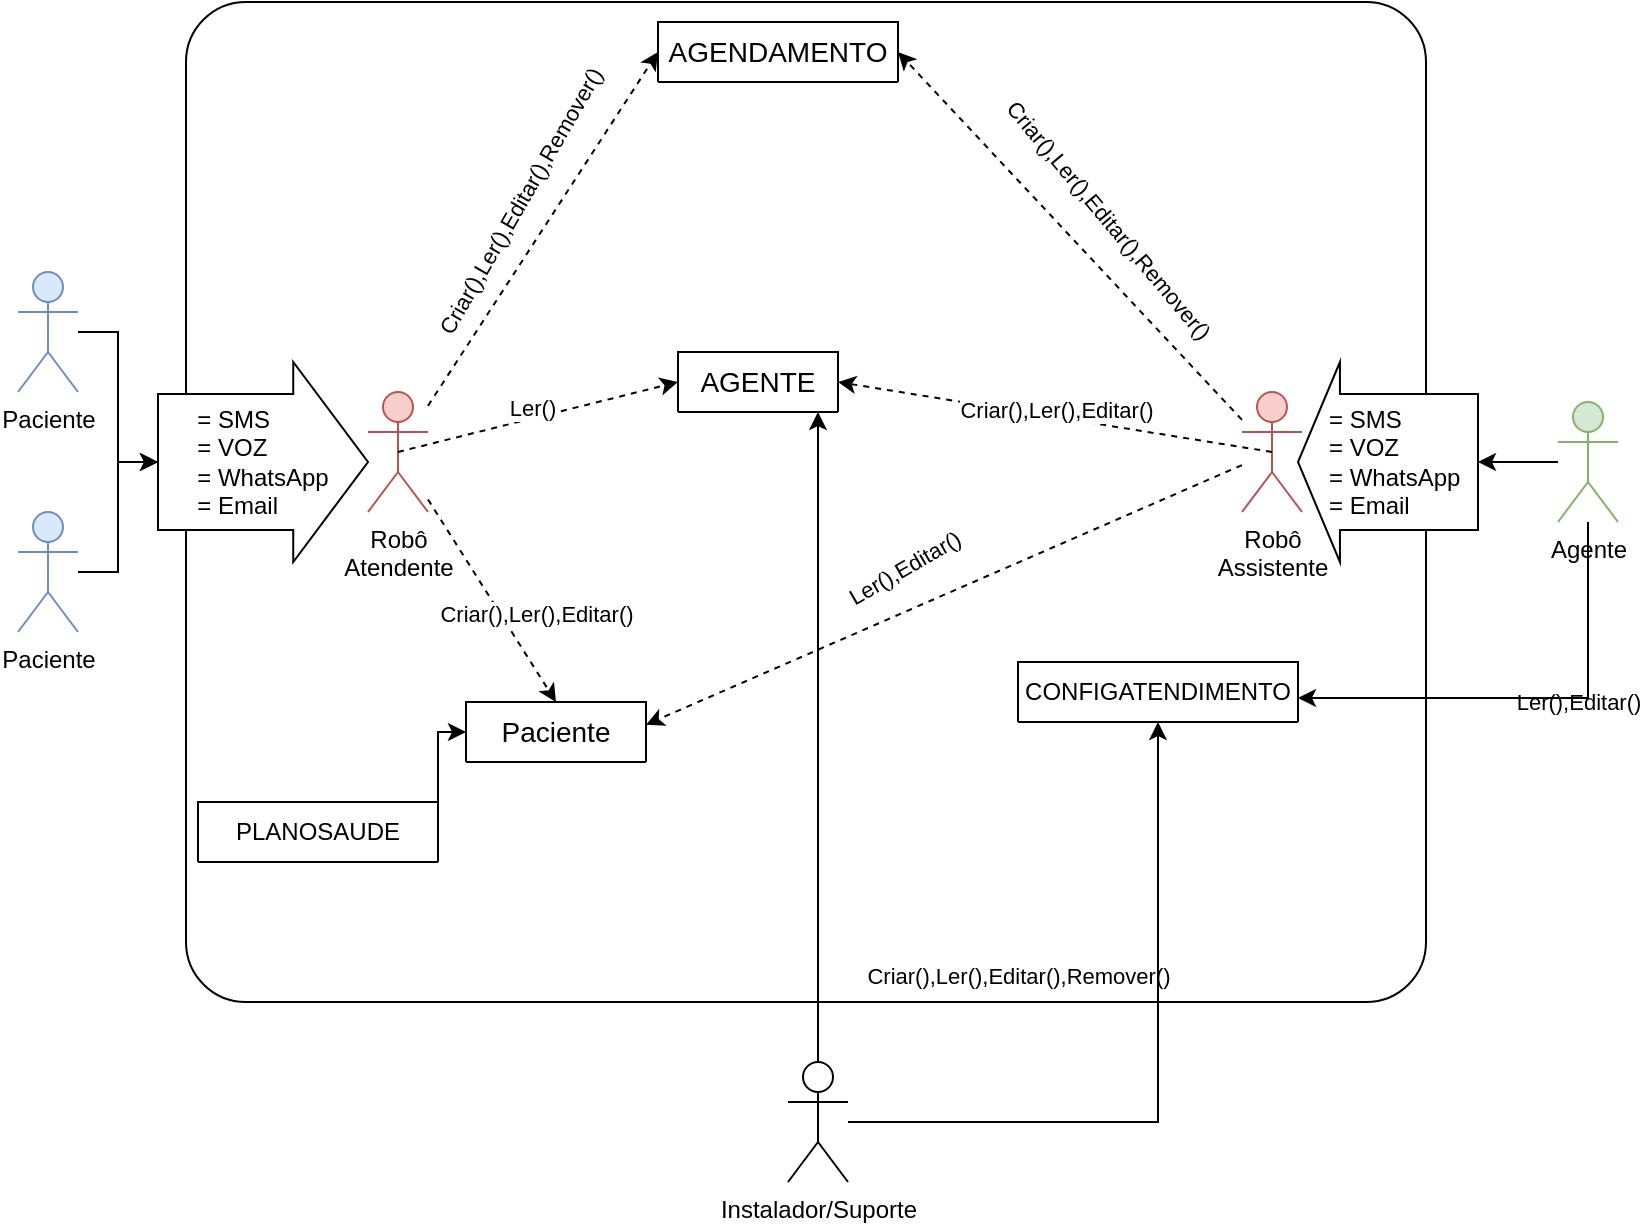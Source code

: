 <mxfile version="22.1.11" type="github">
  <diagram name="Página-1" id="RvI4aXW_b_MmsLsYXffE">
    <mxGraphModel dx="1042" dy="1792" grid="1" gridSize="10" guides="1" tooltips="1" connect="1" arrows="1" fold="1" page="1" pageScale="1" pageWidth="827" pageHeight="1169" math="0" shadow="0">
      <root>
        <mxCell id="0" />
        <mxCell id="1" parent="0" />
        <mxCell id="ttyMI5n3wmWFBCh5jmVv-16" value="" style="rounded=1;whiteSpace=wrap;html=1;arcSize=6;" vertex="1" parent="1">
          <mxGeometry x="104" y="-80" width="620" height="500" as="geometry" />
        </mxCell>
        <mxCell id="ttyMI5n3wmWFBCh5jmVv-18" style="edgeStyle=orthogonalEdgeStyle;rounded=0;orthogonalLoop=1;jettySize=auto;html=1;entryX=0;entryY=0.5;entryDx=0;entryDy=0;entryPerimeter=0;" edge="1" parent="1" source="ttyMI5n3wmWFBCh5jmVv-1" target="ttyMI5n3wmWFBCh5jmVv-32">
          <mxGeometry relative="1" as="geometry" />
        </mxCell>
        <mxCell id="ttyMI5n3wmWFBCh5jmVv-1" value="Paciente" style="shape=umlActor;verticalLabelPosition=bottom;verticalAlign=top;html=1;outlineConnect=0;fillColor=#dae8fc;strokeColor=#6c8ebf;" vertex="1" parent="1">
          <mxGeometry x="20" y="55" width="30" height="60" as="geometry" />
        </mxCell>
        <mxCell id="ttyMI5n3wmWFBCh5jmVv-40" style="edgeStyle=orthogonalEdgeStyle;rounded=0;orthogonalLoop=1;jettySize=auto;html=1;entryX=0;entryY=0.5;entryDx=0;entryDy=0;entryPerimeter=0;" edge="1" parent="1" source="ttyMI5n3wmWFBCh5jmVv-2" target="ttyMI5n3wmWFBCh5jmVv-43">
          <mxGeometry relative="1" as="geometry" />
        </mxCell>
        <mxCell id="ttyMI5n3wmWFBCh5jmVv-2" value="Agente" style="shape=umlActor;verticalLabelPosition=bottom;verticalAlign=top;html=1;outlineConnect=0;fillColor=#d5e8d4;strokeColor=#82b366;" vertex="1" parent="1">
          <mxGeometry x="790" y="120" width="30" height="60" as="geometry" />
        </mxCell>
        <mxCell id="ttyMI5n3wmWFBCh5jmVv-5" value="Paciente" style="shape=umlActor;verticalLabelPosition=bottom;verticalAlign=top;html=1;outlineConnect=0;fillColor=#dae8fc;strokeColor=#6c8ebf;" vertex="1" parent="1">
          <mxGeometry x="20" y="175" width="30" height="60" as="geometry" />
        </mxCell>
        <mxCell id="ttyMI5n3wmWFBCh5jmVv-12" value="&lt;font style=&quot;font-size: 14px;&quot;&gt;AGENDAMENTO&lt;/font&gt;" style="swimlane;fontStyle=0;childLayout=stackLayout;horizontal=1;startSize=30;horizontalStack=0;resizeParent=1;resizeParentMax=0;resizeLast=0;collapsible=1;marginBottom=0;whiteSpace=wrap;html=1;" vertex="1" collapsed="1" parent="1">
          <mxGeometry x="340" y="-70" width="120" height="30" as="geometry">
            <mxRectangle x="340" y="-70" width="180" height="150" as="alternateBounds" />
          </mxGeometry>
        </mxCell>
        <mxCell id="ttyMI5n3wmWFBCh5jmVv-13" value="DataInicio DATA&lt;br style=&quot;border-color: var(--border-color); text-align: center;&quot;&gt;&lt;span style=&quot;text-align: center;&quot;&gt;Duracaoo DURATION&lt;/span&gt;&lt;br style=&quot;border-color: var(--border-color); text-align: center;&quot;&gt;&lt;span style=&quot;text-align: center;&quot;&gt;Atividade ATIVIDADE&lt;/span&gt;&lt;br style=&quot;border-color: var(--border-color); text-align: center;&quot;&gt;&lt;span style=&quot;text-align: center;&quot;&gt;AgenteExecutor AGENTE&lt;/span&gt;&lt;br style=&quot;border-color: var(--border-color); text-align: center;&quot;&gt;&lt;span style=&quot;text-align: center;&quot;&gt;Paciente PACIENTE&lt;br&gt;MeioPagamento MEIOSPAG&lt;br&gt;Confimado BOOLEAN&lt;br&gt;Pagamento BOOLEAN&lt;br&gt;&lt;/span&gt;" style="text;strokeColor=none;fillColor=none;align=left;verticalAlign=middle;spacingLeft=4;spacingRight=4;overflow=hidden;points=[[0,0.5],[1,0.5]];portConstraint=eastwest;rotatable=0;whiteSpace=wrap;html=1;" vertex="1" parent="ttyMI5n3wmWFBCh5jmVv-12">
          <mxGeometry y="30" width="180" height="120" as="geometry" />
        </mxCell>
        <mxCell id="ttyMI5n3wmWFBCh5jmVv-20" value="" style="endArrow=classic;html=1;rounded=0;entryX=0;entryY=0.5;entryDx=0;entryDy=0;dashed=1;" edge="1" parent="1" source="ttyMI5n3wmWFBCh5jmVv-30" target="ttyMI5n3wmWFBCh5jmVv-12">
          <mxGeometry width="50" height="50" relative="1" as="geometry">
            <mxPoint x="290" y="150" as="sourcePoint" />
            <mxPoint x="210" y="110" as="targetPoint" />
          </mxGeometry>
        </mxCell>
        <mxCell id="ttyMI5n3wmWFBCh5jmVv-21" value="Criar(),Ler(),Editar(),Remover()" style="edgeLabel;html=1;align=center;verticalAlign=middle;resizable=0;points=[];rotation=-60;" vertex="1" connectable="0" parent="ttyMI5n3wmWFBCh5jmVv-20">
          <mxGeometry x="-0.265" y="2" relative="1" as="geometry">
            <mxPoint x="5" y="-36" as="offset" />
          </mxGeometry>
        </mxCell>
        <mxCell id="ttyMI5n3wmWFBCh5jmVv-23" value="&lt;font style=&quot;font-size: 14px;&quot;&gt;Paciente&lt;/font&gt;" style="swimlane;fontStyle=0;childLayout=stackLayout;horizontal=1;startSize=30;horizontalStack=0;resizeParent=1;resizeParentMax=0;resizeLast=0;collapsible=1;marginBottom=0;whiteSpace=wrap;html=1;" vertex="1" collapsed="1" parent="1">
          <mxGeometry x="244" y="270" width="90" height="30" as="geometry">
            <mxRectangle x="244" y="270" width="170" height="130" as="alternateBounds" />
          </mxGeometry>
        </mxCell>
        <mxCell id="ttyMI5n3wmWFBCh5jmVv-24" value="Nome STRING&lt;br&gt;CPF INT&lt;br&gt;NrCelular INT&lt;br&gt;Email STRING&lt;br&gt;Endereço STRING&lt;br&gt;PlanoSaude PLANOSAUDE" style="text;strokeColor=none;fillColor=none;align=left;verticalAlign=middle;spacingLeft=4;spacingRight=4;overflow=hidden;points=[[0,0.5],[1,0.5]];portConstraint=eastwest;rotatable=0;whiteSpace=wrap;html=1;" vertex="1" parent="ttyMI5n3wmWFBCh5jmVv-23">
          <mxGeometry y="30" width="170" height="100" as="geometry" />
        </mxCell>
        <mxCell id="ttyMI5n3wmWFBCh5jmVv-27" value="" style="endArrow=classic;html=1;rounded=0;entryX=0.5;entryY=0;entryDx=0;entryDy=0;dashed=1;" edge="1" parent="1" source="ttyMI5n3wmWFBCh5jmVv-30" target="ttyMI5n3wmWFBCh5jmVv-23">
          <mxGeometry width="50" height="50" relative="1" as="geometry">
            <mxPoint x="290" y="160" as="sourcePoint" />
            <mxPoint x="364" y="115" as="targetPoint" />
          </mxGeometry>
        </mxCell>
        <mxCell id="ttyMI5n3wmWFBCh5jmVv-28" value="Criar(),Ler(),Editar()" style="edgeLabel;html=1;align=center;verticalAlign=middle;resizable=0;points=[];rotation=0;" vertex="1" connectable="0" parent="ttyMI5n3wmWFBCh5jmVv-27">
          <mxGeometry x="-0.265" y="2" relative="1" as="geometry">
            <mxPoint x="29" y="21" as="offset" />
          </mxGeometry>
        </mxCell>
        <mxCell id="ttyMI5n3wmWFBCh5jmVv-37" style="edgeStyle=orthogonalEdgeStyle;rounded=0;orthogonalLoop=1;jettySize=auto;html=1;" edge="1" parent="1" source="ttyMI5n3wmWFBCh5jmVv-29" target="ttyMI5n3wmWFBCh5jmVv-34">
          <mxGeometry relative="1" as="geometry">
            <Array as="points">
              <mxPoint x="420" y="240" />
              <mxPoint x="420" y="240" />
            </Array>
          </mxGeometry>
        </mxCell>
        <mxCell id="ttyMI5n3wmWFBCh5jmVv-38" value="Criar(),Ler(),Editar(),Remover()" style="edgeLabel;html=1;align=center;verticalAlign=middle;resizable=0;points=[];" vertex="1" connectable="0" parent="ttyMI5n3wmWFBCh5jmVv-37">
          <mxGeometry x="0.52" relative="1" as="geometry">
            <mxPoint x="100" y="204" as="offset" />
          </mxGeometry>
        </mxCell>
        <mxCell id="ttyMI5n3wmWFBCh5jmVv-57" style="edgeStyle=orthogonalEdgeStyle;rounded=0;orthogonalLoop=1;jettySize=auto;html=1;entryX=0.5;entryY=1;entryDx=0;entryDy=0;" edge="1" parent="1" source="ttyMI5n3wmWFBCh5jmVv-29" target="ttyMI5n3wmWFBCh5jmVv-53">
          <mxGeometry relative="1" as="geometry" />
        </mxCell>
        <mxCell id="ttyMI5n3wmWFBCh5jmVv-29" value="Instalador/Suporte" style="shape=umlActor;verticalLabelPosition=bottom;verticalAlign=top;html=1;outlineConnect=0;" vertex="1" parent="1">
          <mxGeometry x="405" y="450" width="30" height="60" as="geometry" />
        </mxCell>
        <mxCell id="ttyMI5n3wmWFBCh5jmVv-30" value="Robô&lt;br&gt;Atendente" style="shape=umlActor;verticalLabelPosition=bottom;verticalAlign=top;html=1;outlineConnect=0;fillColor=#f8cecc;strokeColor=#b85450;" vertex="1" parent="1">
          <mxGeometry x="195" y="115" width="30" height="60" as="geometry" />
        </mxCell>
        <mxCell id="ttyMI5n3wmWFBCh5jmVv-32" value="&lt;div style=&quot;text-align: left;&quot;&gt;&lt;span style=&quot;background-color: initial;&quot;&gt;= SMS&lt;/span&gt;&lt;/div&gt;&lt;div style=&quot;text-align: left;&quot;&gt;&lt;span style=&quot;background-color: initial;&quot;&gt;= VOZ&lt;/span&gt;&lt;/div&gt;&lt;div style=&quot;text-align: left;&quot;&gt;&lt;span style=&quot;background-color: initial;&quot;&gt;= WhatsApp&lt;/span&gt;&lt;/div&gt;&lt;div style=&quot;text-align: left;&quot;&gt;&lt;span style=&quot;background-color: initial;&quot;&gt;= Email&lt;/span&gt;&lt;/div&gt;" style="shape=singleArrow;whiteSpace=wrap;html=1;arrowWidth=0.68;arrowSize=0.356;" vertex="1" parent="1">
          <mxGeometry x="90" y="100" width="105" height="100" as="geometry" />
        </mxCell>
        <mxCell id="ttyMI5n3wmWFBCh5jmVv-33" value="&lt;font style=&quot;font-size: 14px;&quot;&gt;AGENTE&lt;/font&gt;" style="swimlane;fontStyle=0;childLayout=stackLayout;horizontal=1;startSize=30;horizontalStack=0;resizeParent=1;resizeParentMax=0;resizeLast=0;collapsible=1;marginBottom=0;whiteSpace=wrap;html=1;" vertex="1" collapsed="1" parent="1">
          <mxGeometry x="350" y="95" width="80" height="30" as="geometry">
            <mxRectangle x="350" y="95" width="140" height="100" as="alternateBounds" />
          </mxGeometry>
        </mxCell>
        <mxCell id="ttyMI5n3wmWFBCh5jmVv-34" value="Nome STRING&lt;br&gt;CPF INT&lt;br&gt;Celular INT&lt;br&gt;Especialidade STRING" style="text;strokeColor=none;fillColor=none;align=left;verticalAlign=middle;spacingLeft=4;spacingRight=4;overflow=hidden;points=[[0,0.5],[1,0.5]];portConstraint=eastwest;rotatable=0;whiteSpace=wrap;html=1;" vertex="1" parent="ttyMI5n3wmWFBCh5jmVv-33">
          <mxGeometry y="30" width="140" height="70" as="geometry" />
        </mxCell>
        <mxCell id="ttyMI5n3wmWFBCh5jmVv-39" value="Robô&lt;br&gt;Assistente" style="shape=umlActor;verticalLabelPosition=bottom;verticalAlign=top;html=1;outlineConnect=0;fillColor=#f8cecc;strokeColor=#b85450;" vertex="1" parent="1">
          <mxGeometry x="632" y="115" width="30" height="60" as="geometry" />
        </mxCell>
        <mxCell id="ttyMI5n3wmWFBCh5jmVv-43" value="&lt;div style=&quot;border-color: var(--border-color); text-align: left;&quot;&gt;&amp;nbsp; = SMS&lt;/div&gt;&lt;div style=&quot;border-color: var(--border-color); text-align: left;&quot;&gt;&lt;span style=&quot;border-color: var(--border-color); background-color: initial;&quot;&gt;&amp;nbsp; = VOZ&lt;/span&gt;&lt;/div&gt;&lt;div style=&quot;border-color: var(--border-color); text-align: left;&quot;&gt;&lt;span style=&quot;border-color: var(--border-color); background-color: initial;&quot;&gt;&amp;nbsp; = WhatsApp&lt;/span&gt;&lt;/div&gt;&lt;div style=&quot;border-color: var(--border-color); text-align: left;&quot;&gt;&lt;span style=&quot;border-color: var(--border-color); background-color: initial;&quot;&gt;&amp;nbsp; = Email&lt;/span&gt;&lt;/div&gt;" style="shape=singleArrow;direction=west;whiteSpace=wrap;html=1;arrowWidth=0.68;arrowSize=0.233;" vertex="1" parent="1">
          <mxGeometry x="660" y="100" width="90" height="100" as="geometry" />
        </mxCell>
        <mxCell id="ttyMI5n3wmWFBCh5jmVv-45" value="" style="endArrow=classic;html=1;rounded=0;entryX=0;entryY=0.5;entryDx=0;entryDy=0;dashed=1;exitX=0.5;exitY=0.5;exitDx=0;exitDy=0;exitPerimeter=0;" edge="1" parent="1" source="ttyMI5n3wmWFBCh5jmVv-30" target="ttyMI5n3wmWFBCh5jmVv-33">
          <mxGeometry width="50" height="50" relative="1" as="geometry">
            <mxPoint x="260" y="155" as="sourcePoint" />
            <mxPoint x="425" y="155" as="targetPoint" />
          </mxGeometry>
        </mxCell>
        <mxCell id="ttyMI5n3wmWFBCh5jmVv-46" value="Ler()" style="edgeLabel;html=1;align=center;verticalAlign=middle;resizable=0;points=[];rotation=0;" vertex="1" connectable="0" parent="ttyMI5n3wmWFBCh5jmVv-45">
          <mxGeometry x="-0.265" y="2" relative="1" as="geometry">
            <mxPoint x="16" y="-7" as="offset" />
          </mxGeometry>
        </mxCell>
        <mxCell id="ttyMI5n3wmWFBCh5jmVv-47" value="" style="endArrow=classic;html=1;rounded=0;dashed=1;entryX=1;entryY=0.378;entryDx=0;entryDy=0;entryPerimeter=0;" edge="1" parent="1" source="ttyMI5n3wmWFBCh5jmVv-39" target="ttyMI5n3wmWFBCh5jmVv-24">
          <mxGeometry width="50" height="50" relative="1" as="geometry">
            <mxPoint x="260" y="155" as="sourcePoint" />
            <mxPoint x="690" y="520" as="targetPoint" />
          </mxGeometry>
        </mxCell>
        <mxCell id="ttyMI5n3wmWFBCh5jmVv-63" value="Ler(),Editar()" style="edgeLabel;html=1;align=center;verticalAlign=middle;resizable=0;points=[];rotation=-30;" vertex="1" connectable="0" parent="ttyMI5n3wmWFBCh5jmVv-47">
          <mxGeometry x="0.331" y="1" relative="1" as="geometry">
            <mxPoint x="29" y="-36" as="offset" />
          </mxGeometry>
        </mxCell>
        <mxCell id="ttyMI5n3wmWFBCh5jmVv-49" value="" style="endArrow=classic;html=1;rounded=0;entryX=1;entryY=0.5;entryDx=0;entryDy=0;dashed=1;exitX=0.5;exitY=0.5;exitDx=0;exitDy=0;exitPerimeter=0;" edge="1" parent="1" source="ttyMI5n3wmWFBCh5jmVv-39" target="ttyMI5n3wmWFBCh5jmVv-33">
          <mxGeometry width="50" height="50" relative="1" as="geometry">
            <mxPoint x="644" y="155" as="sourcePoint" />
            <mxPoint x="515" y="155" as="targetPoint" />
          </mxGeometry>
        </mxCell>
        <mxCell id="ttyMI5n3wmWFBCh5jmVv-50" value="Criar(),Ler(),Editar()" style="edgeLabel;html=1;align=center;verticalAlign=middle;resizable=0;points=[];rotation=0;" vertex="1" connectable="0" parent="ttyMI5n3wmWFBCh5jmVv-49">
          <mxGeometry x="-0.265" y="2" relative="1" as="geometry">
            <mxPoint x="-28" y="-10" as="offset" />
          </mxGeometry>
        </mxCell>
        <mxCell id="ttyMI5n3wmWFBCh5jmVv-51" value="" style="endArrow=classic;html=1;rounded=0;entryX=1;entryY=0.5;entryDx=0;entryDy=0;dashed=1;" edge="1" parent="1" source="ttyMI5n3wmWFBCh5jmVv-39" target="ttyMI5n3wmWFBCh5jmVv-12">
          <mxGeometry width="50" height="50" relative="1" as="geometry">
            <mxPoint x="260" y="150" as="sourcePoint" />
            <mxPoint x="410" y="95" as="targetPoint" />
          </mxGeometry>
        </mxCell>
        <mxCell id="ttyMI5n3wmWFBCh5jmVv-52" value="Criar(),Ler(),Editar(),Remover()" style="edgeLabel;html=1;align=center;verticalAlign=middle;resizable=0;points=[];rotation=50;" vertex="1" connectable="0" parent="ttyMI5n3wmWFBCh5jmVv-51">
          <mxGeometry x="-0.265" y="2" relative="1" as="geometry">
            <mxPoint x="-2" y="-34" as="offset" />
          </mxGeometry>
        </mxCell>
        <mxCell id="ttyMI5n3wmWFBCh5jmVv-60" value="Ler(),Editar()" style="edgeLabel;html=1;align=center;verticalAlign=middle;resizable=0;points=[];" vertex="1" connectable="0" parent="1">
          <mxGeometry x="800" y="270" as="geometry" />
        </mxCell>
        <mxCell id="ttyMI5n3wmWFBCh5jmVv-53" value="CONFIGATENDIMENTO" style="swimlane;fontStyle=0;childLayout=stackLayout;horizontal=1;startSize=30;horizontalStack=0;resizeParent=1;resizeParentMax=0;resizeLast=0;collapsible=1;marginBottom=0;whiteSpace=wrap;html=1;" vertex="1" collapsed="1" parent="1">
          <mxGeometry x="520" y="250" width="140" height="30" as="geometry">
            <mxRectangle x="520" y="250" width="190" height="150" as="alternateBounds" />
          </mxGeometry>
        </mxCell>
        <mxCell id="ttyMI5n3wmWFBCh5jmVv-54" value="NomeFantasia STRING&lt;br&gt;HoraInicio TIME&lt;br&gt;DuraAtende DURATION&lt;br&gt;HoraInterval TIME&lt;br&gt;DuraInterval DURATION&lt;br&gt;DiasSemanaAtende DATA.WEEK&lt;br&gt;DuraAtendimento DURATION" style="text;strokeColor=none;fillColor=none;align=left;verticalAlign=middle;spacingLeft=4;spacingRight=4;overflow=hidden;points=[[0,0.5],[1,0.5]];portConstraint=eastwest;rotatable=0;whiteSpace=wrap;html=1;" vertex="1" parent="ttyMI5n3wmWFBCh5jmVv-53">
          <mxGeometry y="30" width="190" height="120" as="geometry" />
        </mxCell>
        <mxCell id="ttyMI5n3wmWFBCh5jmVv-68" style="edgeStyle=orthogonalEdgeStyle;rounded=0;orthogonalLoop=1;jettySize=auto;html=1;entryX=0;entryY=0.5;entryDx=0;entryDy=0;entryPerimeter=0;" edge="1" parent="1" source="ttyMI5n3wmWFBCh5jmVv-5" target="ttyMI5n3wmWFBCh5jmVv-32">
          <mxGeometry relative="1" as="geometry" />
        </mxCell>
        <mxCell id="ttyMI5n3wmWFBCh5jmVv-70" style="edgeStyle=orthogonalEdgeStyle;rounded=0;orthogonalLoop=1;jettySize=auto;html=1;" edge="1" parent="1" source="ttyMI5n3wmWFBCh5jmVv-2" target="ttyMI5n3wmWFBCh5jmVv-53">
          <mxGeometry relative="1" as="geometry">
            <Array as="points">
              <mxPoint x="805" y="268" />
            </Array>
          </mxGeometry>
        </mxCell>
        <mxCell id="ttyMI5n3wmWFBCh5jmVv-79" value="PLANOSAUDE" style="swimlane;fontStyle=0;childLayout=stackLayout;horizontal=1;startSize=30;horizontalStack=0;resizeParent=1;resizeParentMax=0;resizeLast=0;collapsible=1;marginBottom=0;whiteSpace=wrap;html=1;" vertex="1" collapsed="1" parent="1">
          <mxGeometry x="110" y="320" width="120" height="30" as="geometry">
            <mxRectangle x="110" y="320" width="110" height="80" as="alternateBounds" />
          </mxGeometry>
        </mxCell>
        <mxCell id="ttyMI5n3wmWFBCh5jmVv-80" value="Plano STRING&lt;br&gt;NrPlano STRING&lt;br&gt;Validade DATA" style="text;strokeColor=none;fillColor=none;align=left;verticalAlign=middle;spacingLeft=4;spacingRight=4;overflow=hidden;points=[[0,0.5],[1,0.5]];portConstraint=eastwest;rotatable=0;whiteSpace=wrap;html=1;" vertex="1" parent="ttyMI5n3wmWFBCh5jmVv-79">
          <mxGeometry y="30" width="110" height="50" as="geometry" />
        </mxCell>
        <mxCell id="ttyMI5n3wmWFBCh5jmVv-83" style="edgeStyle=orthogonalEdgeStyle;rounded=0;orthogonalLoop=1;jettySize=auto;html=1;" edge="1" parent="1" source="ttyMI5n3wmWFBCh5jmVv-79" target="ttyMI5n3wmWFBCh5jmVv-24">
          <mxGeometry relative="1" as="geometry">
            <Array as="points">
              <mxPoint x="230" y="350" />
            </Array>
          </mxGeometry>
        </mxCell>
      </root>
    </mxGraphModel>
  </diagram>
</mxfile>
